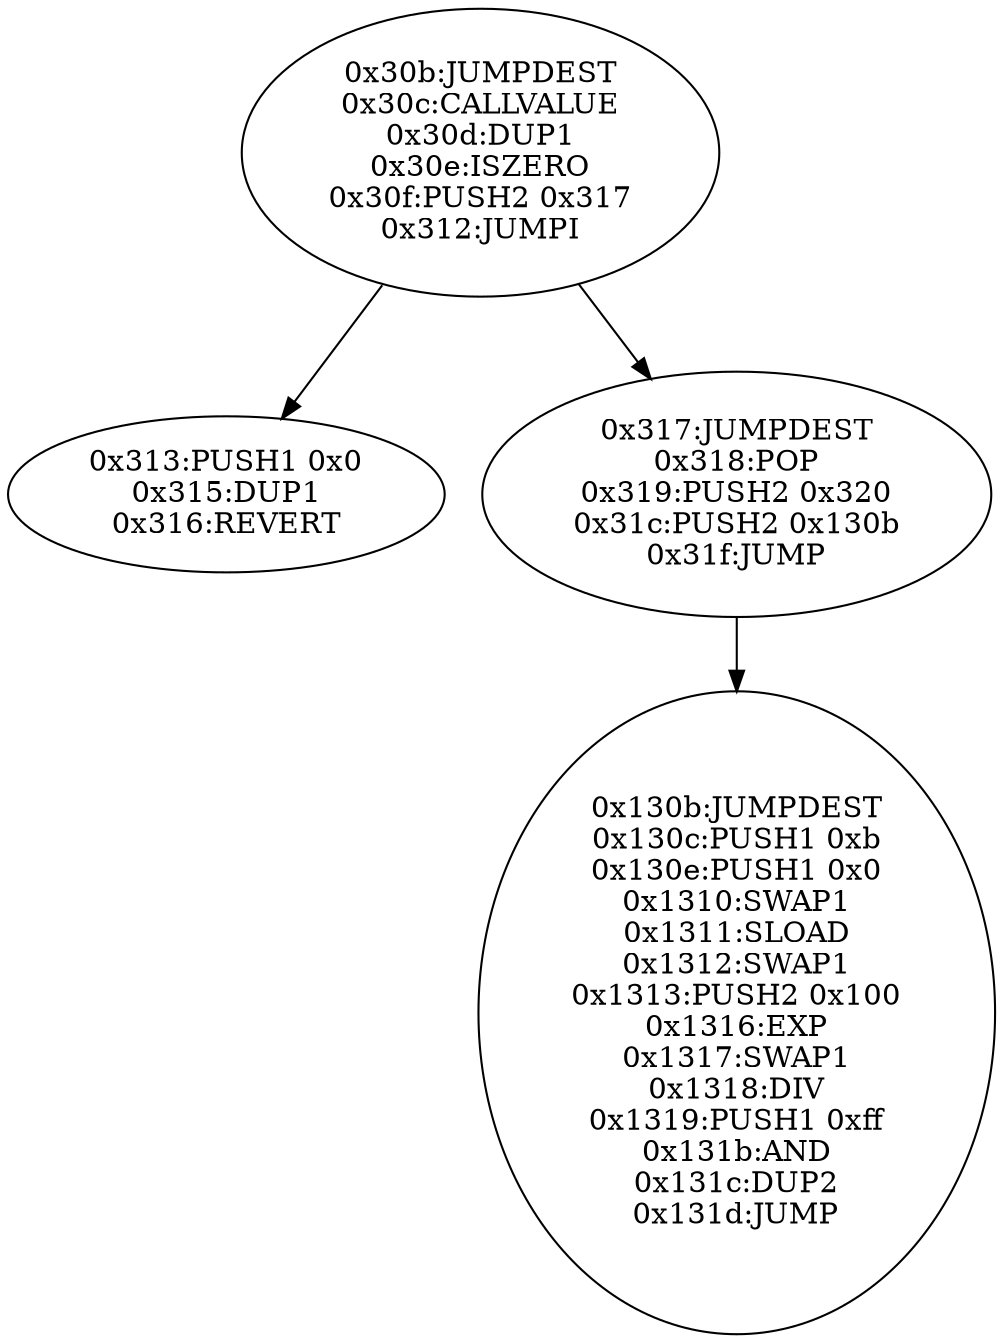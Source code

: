 digraph{
779[label="0x30b:JUMPDEST
0x30c:CALLVALUE
0x30d:DUP1
0x30e:ISZERO
0x30f:PUSH2 0x317
0x312:JUMPI"]
779 -> 787
779 -> 791
787[label="0x313:PUSH1 0x0
0x315:DUP1
0x316:REVERT"]
791[label="0x317:JUMPDEST
0x318:POP
0x319:PUSH2 0x320
0x31c:PUSH2 0x130b
0x31f:JUMP"]
791 -> 4875
4875[label="0x130b:JUMPDEST
0x130c:PUSH1 0xb
0x130e:PUSH1 0x0
0x1310:SWAP1
0x1311:SLOAD
0x1312:SWAP1
0x1313:PUSH2 0x100
0x1316:EXP
0x1317:SWAP1
0x1318:DIV
0x1319:PUSH1 0xff
0x131b:AND
0x131c:DUP2
0x131d:JUMP"]

}